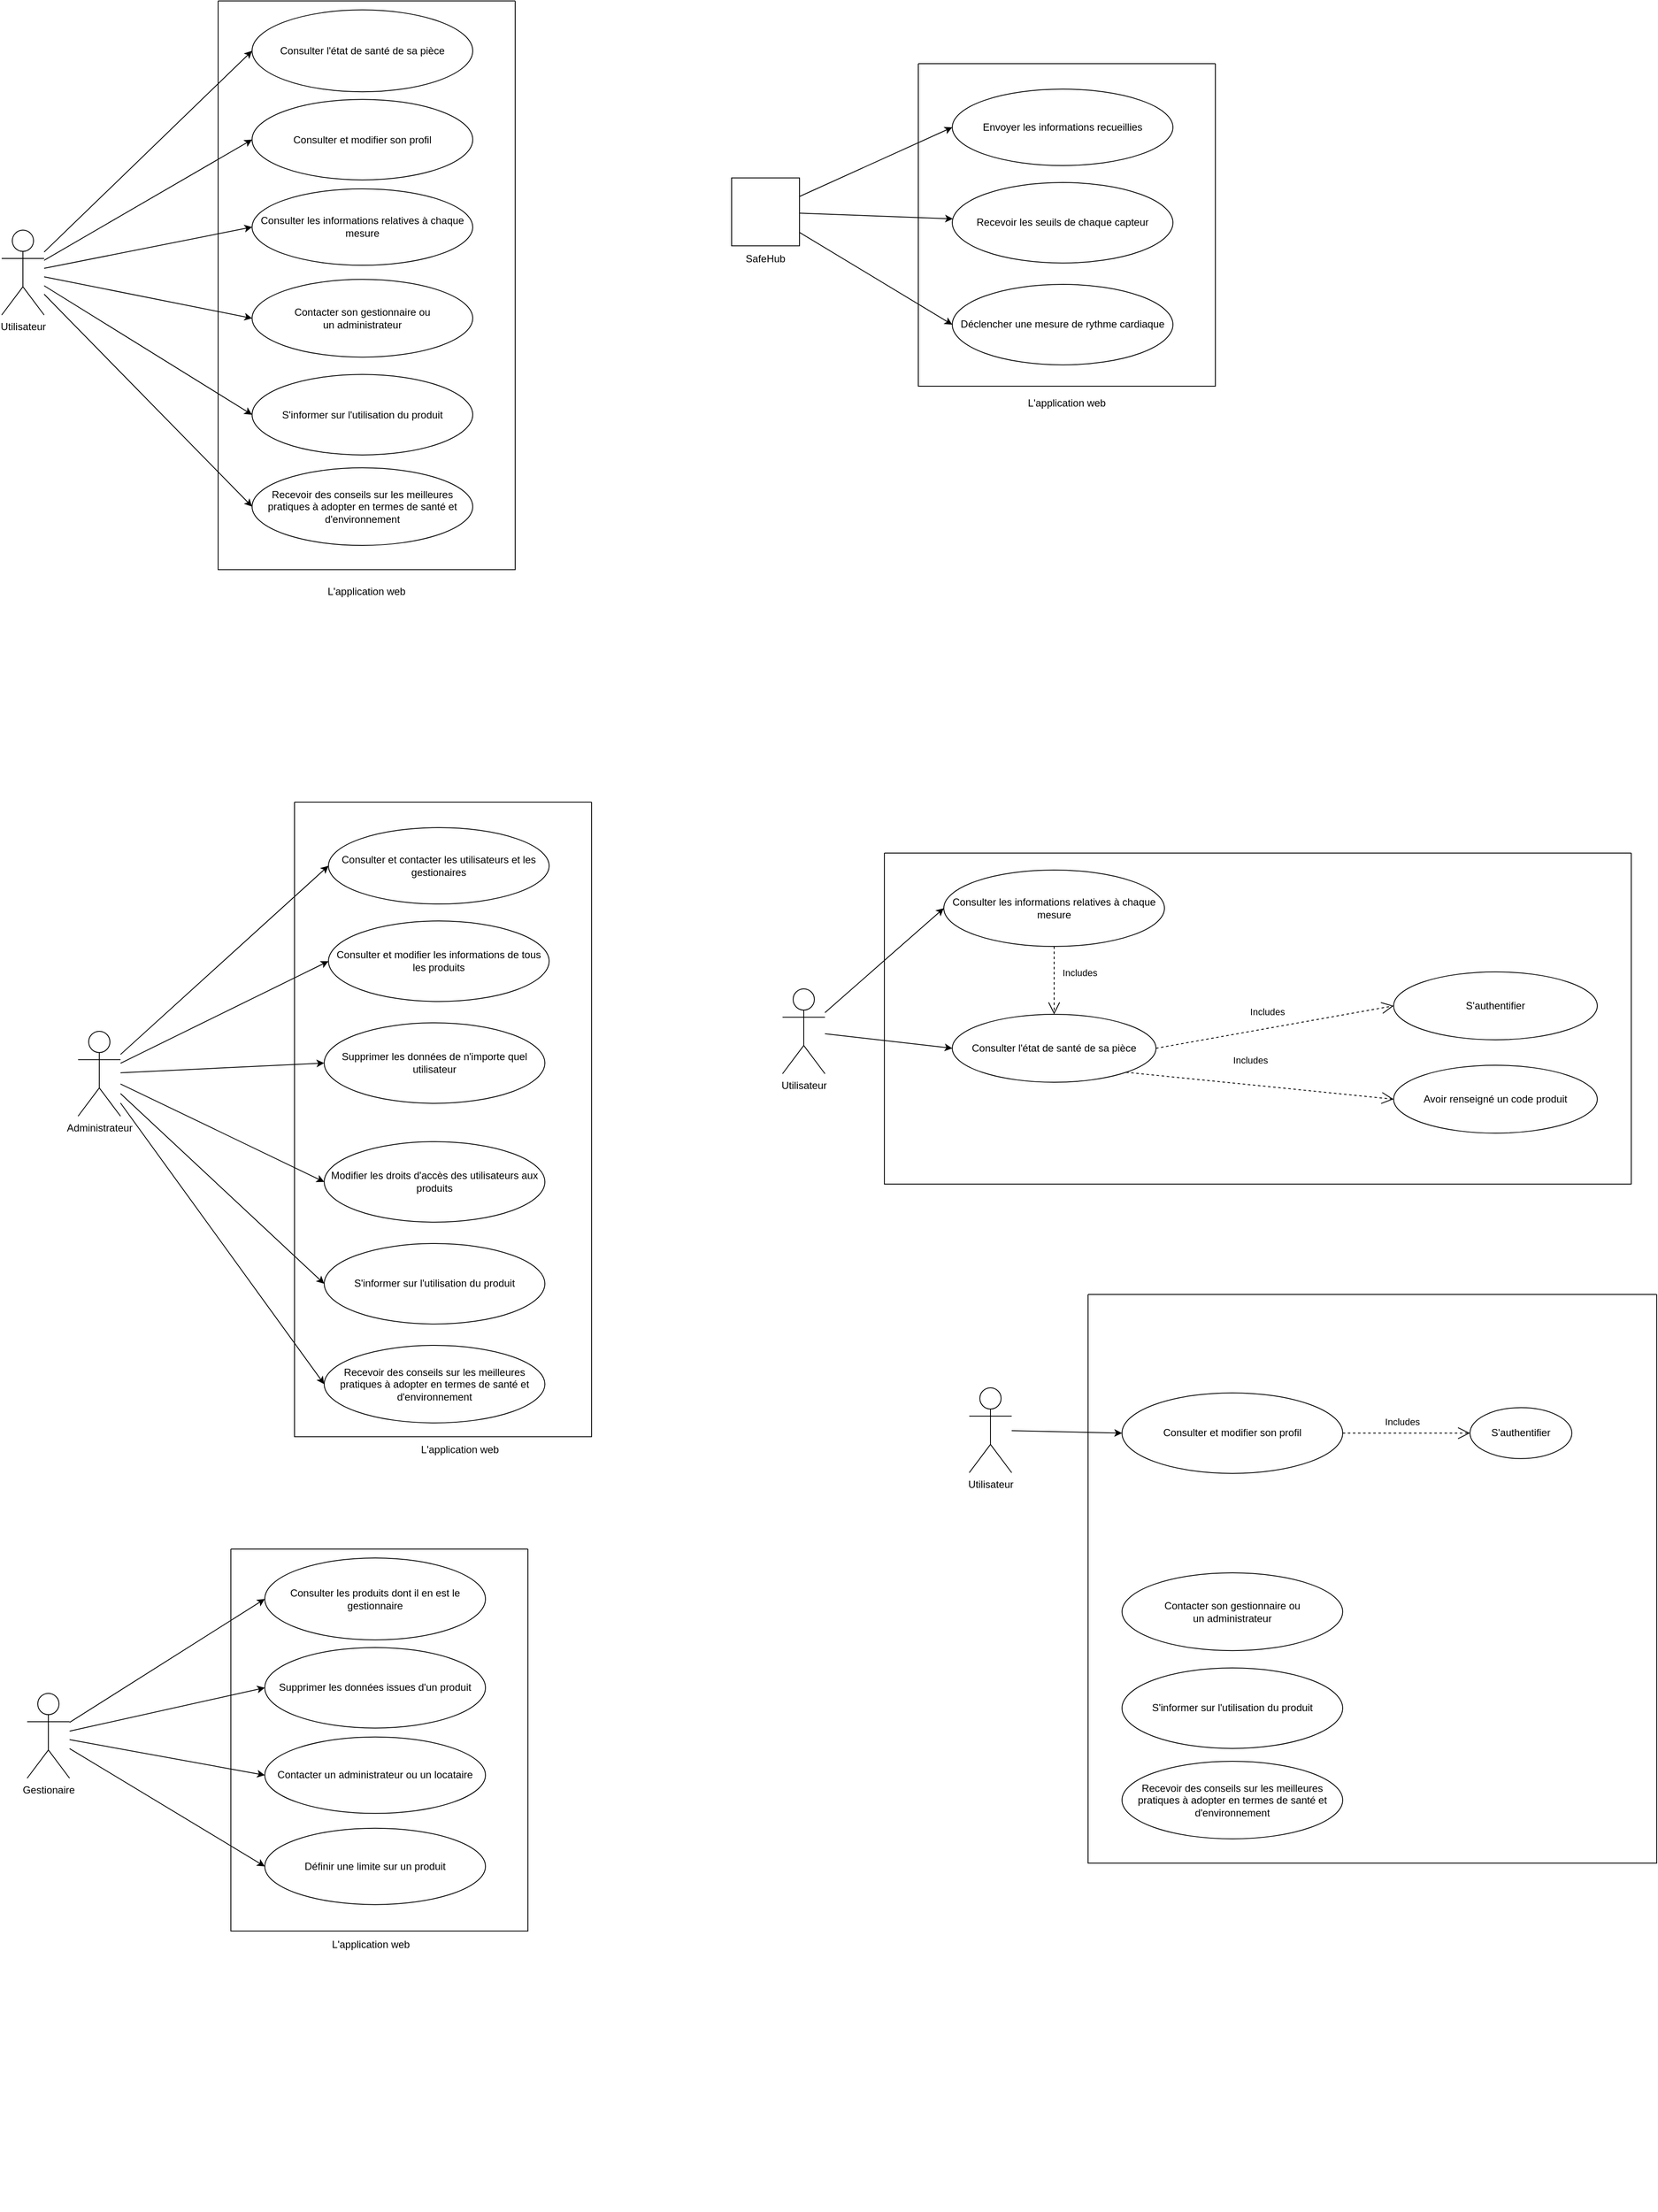 <mxfile version="20.4.0" type="github">
  <diagram name="Page-1" id="c4acf3e9-155e-7222-9cf6-157b1a14988f">
    <mxGraphModel dx="1414" dy="1642" grid="1" gridSize="10" guides="1" tooltips="1" connect="1" arrows="1" fold="1" page="1" pageScale="1" pageWidth="850" pageHeight="1100" background="none" math="0" shadow="0">
      <root>
        <mxCell id="0" />
        <mxCell id="1" parent="0" />
        <mxCell id="MRITQzIosKG4krWKa2Ue-18" value="" style="group" vertex="1" connectable="0" parent="1">
          <mxGeometry x="-730" y="-1033.87" width="715" height="779.25" as="geometry" />
        </mxCell>
        <mxCell id="NIwpA8V4qFF0zYfySLcn-9" value="" style="group" parent="MRITQzIosKG4krWKa2Ue-18" vertex="1" connectable="0">
          <mxGeometry x="255" width="460" height="779.25" as="geometry" />
        </mxCell>
        <mxCell id="MRITQzIosKG4krWKa2Ue-17" value="" style="group" vertex="1" connectable="0" parent="NIwpA8V4qFF0zYfySLcn-9">
          <mxGeometry width="350" height="779.25" as="geometry" />
        </mxCell>
        <mxCell id="NIwpA8V4qFF0zYfySLcn-1" value="" style="swimlane;startSize=0;" parent="MRITQzIosKG4krWKa2Ue-17" vertex="1">
          <mxGeometry width="350" height="670" as="geometry" />
        </mxCell>
        <mxCell id="NIwpA8V4qFF0zYfySLcn-3" value="Consulter l&#39;état de santé de sa pièce" style="ellipse;whiteSpace=wrap;html=1;" parent="NIwpA8V4qFF0zYfySLcn-1" vertex="1">
          <mxGeometry x="40" y="10.541" width="260" height="96.493" as="geometry" />
        </mxCell>
        <mxCell id="NIwpA8V4qFF0zYfySLcn-4" value="Consulter et modifier son profil" style="ellipse;whiteSpace=wrap;html=1;" parent="NIwpA8V4qFF0zYfySLcn-1" vertex="1">
          <mxGeometry x="40" y="115.952" width="260" height="94.87" as="geometry" />
        </mxCell>
        <mxCell id="NIwpA8V4qFF0zYfySLcn-5" value="Consulter les informations relatives à chaque mesure" style="ellipse;whiteSpace=wrap;html=1;" parent="NIwpA8V4qFF0zYfySLcn-1" vertex="1">
          <mxGeometry x="40" y="221.363" width="260" height="90.01" as="geometry" />
        </mxCell>
        <mxCell id="NIwpA8V4qFF0zYfySLcn-6" value="Contacter son gestionnaire ou &lt;br&gt;un administrateur" style="ellipse;whiteSpace=wrap;html=1;" parent="NIwpA8V4qFF0zYfySLcn-1" vertex="1">
          <mxGeometry x="40" y="327.997" width="260" height="91.634" as="geometry" />
        </mxCell>
        <mxCell id="NIwpA8V4qFF0zYfySLcn-12" value="S&#39;informer sur l&#39;utilisation du produit" style="ellipse;whiteSpace=wrap;html=1;" parent="NIwpA8V4qFF0zYfySLcn-1" vertex="1">
          <mxGeometry x="40" y="439.996" width="260" height="94.87" as="geometry" />
        </mxCell>
        <mxCell id="MRITQzIosKG4krWKa2Ue-5" value="Recevoir des conseils sur les meilleures pratiques à adopter en termes de santé et d&#39;environnement" style="ellipse;whiteSpace=wrap;html=1;" vertex="1" parent="NIwpA8V4qFF0zYfySLcn-1">
          <mxGeometry x="40" y="549.996" width="260" height="91.402" as="geometry" />
        </mxCell>
        <mxCell id="NIwpA8V4qFF0zYfySLcn-8" value="L&#39;application web" style="text;html=1;strokeColor=none;fillColor=none;align=center;verticalAlign=middle;whiteSpace=wrap;rounded=0;" parent="MRITQzIosKG4krWKa2Ue-17" vertex="1">
          <mxGeometry x="120" y="679.997" width="110" height="31.623" as="geometry" />
        </mxCell>
        <mxCell id="MRITQzIosKG4krWKa2Ue-16" value="" style="group" vertex="1" connectable="0" parent="MRITQzIosKG4krWKa2Ue-18">
          <mxGeometry y="270" width="50" height="100" as="geometry" />
        </mxCell>
        <mxCell id="yZuHFYj2gmYXXPLqkyUE-1" value="Utilisateur" style="shape=umlActor;verticalLabelPosition=bottom;verticalAlign=top;html=1;outlineConnect=0;" parent="MRITQzIosKG4krWKa2Ue-16" vertex="1">
          <mxGeometry width="50" height="100" as="geometry" />
        </mxCell>
        <mxCell id="MRITQzIosKG4krWKa2Ue-7" style="rounded=0;orthogonalLoop=1;jettySize=auto;html=1;entryX=0;entryY=0.5;entryDx=0;entryDy=0;" edge="1" parent="MRITQzIosKG4krWKa2Ue-18" source="yZuHFYj2gmYXXPLqkyUE-1" target="NIwpA8V4qFF0zYfySLcn-3">
          <mxGeometry relative="1" as="geometry" />
        </mxCell>
        <mxCell id="MRITQzIosKG4krWKa2Ue-8" style="edgeStyle=none;rounded=0;orthogonalLoop=1;jettySize=auto;html=1;entryX=0;entryY=0.5;entryDx=0;entryDy=0;" edge="1" parent="MRITQzIosKG4krWKa2Ue-18" source="yZuHFYj2gmYXXPLqkyUE-1" target="NIwpA8V4qFF0zYfySLcn-4">
          <mxGeometry relative="1" as="geometry">
            <mxPoint x="100" y="750" as="sourcePoint" />
          </mxGeometry>
        </mxCell>
        <mxCell id="MRITQzIosKG4krWKa2Ue-9" style="edgeStyle=none;rounded=0;orthogonalLoop=1;jettySize=auto;html=1;entryX=0;entryY=0.5;entryDx=0;entryDy=0;" edge="1" parent="MRITQzIosKG4krWKa2Ue-18" source="yZuHFYj2gmYXXPLqkyUE-1" target="NIwpA8V4qFF0zYfySLcn-5">
          <mxGeometry relative="1" as="geometry" />
        </mxCell>
        <mxCell id="MRITQzIosKG4krWKa2Ue-10" style="edgeStyle=none;rounded=0;orthogonalLoop=1;jettySize=auto;html=1;entryX=0;entryY=0.5;entryDx=0;entryDy=0;" edge="1" parent="MRITQzIosKG4krWKa2Ue-18" source="yZuHFYj2gmYXXPLqkyUE-1" target="NIwpA8V4qFF0zYfySLcn-6">
          <mxGeometry relative="1" as="geometry" />
        </mxCell>
        <mxCell id="MRITQzIosKG4krWKa2Ue-12" style="edgeStyle=none;rounded=0;orthogonalLoop=1;jettySize=auto;html=1;entryX=0;entryY=0.5;entryDx=0;entryDy=0;" edge="1" parent="MRITQzIosKG4krWKa2Ue-18" source="yZuHFYj2gmYXXPLqkyUE-1" target="NIwpA8V4qFF0zYfySLcn-12">
          <mxGeometry relative="1" as="geometry" />
        </mxCell>
        <mxCell id="MRITQzIosKG4krWKa2Ue-13" style="edgeStyle=none;rounded=0;orthogonalLoop=1;jettySize=auto;html=1;entryX=0;entryY=0.5;entryDx=0;entryDy=0;" edge="1" parent="MRITQzIosKG4krWKa2Ue-18" source="yZuHFYj2gmYXXPLqkyUE-1" target="MRITQzIosKG4krWKa2Ue-5">
          <mxGeometry relative="1" as="geometry" />
        </mxCell>
        <mxCell id="MRITQzIosKG4krWKa2Ue-19" value="" style="group" vertex="1" connectable="0" parent="1">
          <mxGeometry x="-640" y="-90" width="715" height="779.25" as="geometry" />
        </mxCell>
        <mxCell id="MRITQzIosKG4krWKa2Ue-20" value="" style="group" vertex="1" connectable="0" parent="MRITQzIosKG4krWKa2Ue-19">
          <mxGeometry x="255" width="460" height="779.25" as="geometry" />
        </mxCell>
        <mxCell id="MRITQzIosKG4krWKa2Ue-21" value="" style="group" vertex="1" connectable="0" parent="MRITQzIosKG4krWKa2Ue-20">
          <mxGeometry width="350" height="779.25" as="geometry" />
        </mxCell>
        <mxCell id="MRITQzIosKG4krWKa2Ue-22" value="" style="swimlane;startSize=0;" vertex="1" parent="MRITQzIosKG4krWKa2Ue-21">
          <mxGeometry width="350" height="747.63" as="geometry" />
        </mxCell>
        <mxCell id="MRITQzIosKG4krWKa2Ue-25" value="Consulter et contacter les utilisateurs et les gestionaires" style="ellipse;whiteSpace=wrap;html=1;" vertex="1" parent="MRITQzIosKG4krWKa2Ue-22">
          <mxGeometry x="40" y="30.003" width="260" height="90.01" as="geometry" />
        </mxCell>
        <mxCell id="MRITQzIosKG4krWKa2Ue-28" value="S&#39;informer sur l&#39;utilisation du produit" style="ellipse;whiteSpace=wrap;html=1;" vertex="1" parent="MRITQzIosKG4krWKa2Ue-22">
          <mxGeometry x="35" y="519.996" width="260" height="94.87" as="geometry" />
        </mxCell>
        <mxCell id="MRITQzIosKG4krWKa2Ue-29" value="Recevoir des conseils sur les meilleures pratiques à adopter en termes de santé et d&#39;environnement" style="ellipse;whiteSpace=wrap;html=1;" vertex="1" parent="MRITQzIosKG4krWKa2Ue-22">
          <mxGeometry x="35" y="639.996" width="260" height="91.402" as="geometry" />
        </mxCell>
        <mxCell id="MRITQzIosKG4krWKa2Ue-42" value="Consulter et modifier les informations de tous les produits" style="ellipse;whiteSpace=wrap;html=1;" vertex="1" parent="MRITQzIosKG4krWKa2Ue-22">
          <mxGeometry x="40" y="139.996" width="260" height="94.87" as="geometry" />
        </mxCell>
        <mxCell id="MRITQzIosKG4krWKa2Ue-43" value="Supprimer les données de n&#39;importe quel utilisateur" style="ellipse;whiteSpace=wrap;html=1;" vertex="1" parent="MRITQzIosKG4krWKa2Ue-22">
          <mxGeometry x="35" y="259.996" width="260" height="94.87" as="geometry" />
        </mxCell>
        <mxCell id="MRITQzIosKG4krWKa2Ue-44" value="Modifier les droits d&#39;accès des utilisateurs aux produits" style="ellipse;whiteSpace=wrap;html=1;" vertex="1" parent="MRITQzIosKG4krWKa2Ue-22">
          <mxGeometry x="35" y="399.996" width="260" height="94.87" as="geometry" />
        </mxCell>
        <mxCell id="MRITQzIosKG4krWKa2Ue-30" value="L&#39;application web" style="text;html=1;strokeColor=none;fillColor=none;align=center;verticalAlign=middle;whiteSpace=wrap;rounded=0;" vertex="1" parent="MRITQzIosKG4krWKa2Ue-21">
          <mxGeometry x="140" y="747.627" width="110" height="31.623" as="geometry" />
        </mxCell>
        <mxCell id="MRITQzIosKG4krWKa2Ue-31" value="" style="group" vertex="1" connectable="0" parent="MRITQzIosKG4krWKa2Ue-19">
          <mxGeometry y="270" width="50" height="100" as="geometry" />
        </mxCell>
        <mxCell id="MRITQzIosKG4krWKa2Ue-32" value="Administrateur" style="shape=umlActor;verticalLabelPosition=bottom;verticalAlign=top;html=1;outlineConnect=0;" vertex="1" parent="MRITQzIosKG4krWKa2Ue-31">
          <mxGeometry width="50" height="100" as="geometry" />
        </mxCell>
        <mxCell id="MRITQzIosKG4krWKa2Ue-35" style="edgeStyle=none;rounded=0;orthogonalLoop=1;jettySize=auto;html=1;entryX=0;entryY=0.5;entryDx=0;entryDy=0;" edge="1" parent="MRITQzIosKG4krWKa2Ue-19" source="MRITQzIosKG4krWKa2Ue-32" target="MRITQzIosKG4krWKa2Ue-25">
          <mxGeometry relative="1" as="geometry" />
        </mxCell>
        <mxCell id="MRITQzIosKG4krWKa2Ue-38" style="edgeStyle=none;rounded=0;orthogonalLoop=1;jettySize=auto;html=1;entryX=0;entryY=0.5;entryDx=0;entryDy=0;" edge="1" parent="MRITQzIosKG4krWKa2Ue-19" source="MRITQzIosKG4krWKa2Ue-32" target="MRITQzIosKG4krWKa2Ue-28">
          <mxGeometry relative="1" as="geometry" />
        </mxCell>
        <mxCell id="MRITQzIosKG4krWKa2Ue-39" style="edgeStyle=none;rounded=0;orthogonalLoop=1;jettySize=auto;html=1;entryX=0;entryY=0.5;entryDx=0;entryDy=0;" edge="1" parent="MRITQzIosKG4krWKa2Ue-19" source="MRITQzIosKG4krWKa2Ue-32" target="MRITQzIosKG4krWKa2Ue-29">
          <mxGeometry relative="1" as="geometry" />
        </mxCell>
        <mxCell id="MRITQzIosKG4krWKa2Ue-45" style="edgeStyle=none;rounded=0;orthogonalLoop=1;jettySize=auto;html=1;entryX=0;entryY=0.5;entryDx=0;entryDy=0;" edge="1" parent="MRITQzIosKG4krWKa2Ue-19" source="MRITQzIosKG4krWKa2Ue-32" target="MRITQzIosKG4krWKa2Ue-42">
          <mxGeometry relative="1" as="geometry" />
        </mxCell>
        <mxCell id="MRITQzIosKG4krWKa2Ue-46" style="edgeStyle=none;rounded=0;orthogonalLoop=1;jettySize=auto;html=1;entryX=0;entryY=0.5;entryDx=0;entryDy=0;" edge="1" parent="MRITQzIosKG4krWKa2Ue-19" source="MRITQzIosKG4krWKa2Ue-32" target="MRITQzIosKG4krWKa2Ue-43">
          <mxGeometry relative="1" as="geometry" />
        </mxCell>
        <mxCell id="MRITQzIosKG4krWKa2Ue-47" style="edgeStyle=none;rounded=0;orthogonalLoop=1;jettySize=auto;html=1;entryX=0;entryY=0.5;entryDx=0;entryDy=0;" edge="1" parent="MRITQzIosKG4krWKa2Ue-19" source="MRITQzIosKG4krWKa2Ue-32" target="MRITQzIosKG4krWKa2Ue-44">
          <mxGeometry relative="1" as="geometry" />
        </mxCell>
        <mxCell id="MRITQzIosKG4krWKa2Ue-48" value="" style="group" vertex="1" connectable="0" parent="1">
          <mxGeometry x="-715" y="790" width="715" height="779.25" as="geometry" />
        </mxCell>
        <mxCell id="MRITQzIosKG4krWKa2Ue-49" value="" style="group" vertex="1" connectable="0" parent="MRITQzIosKG4krWKa2Ue-48">
          <mxGeometry x="255" width="460" height="779.25" as="geometry" />
        </mxCell>
        <mxCell id="MRITQzIosKG4krWKa2Ue-50" value="" style="group" vertex="1" connectable="0" parent="MRITQzIosKG4krWKa2Ue-49">
          <mxGeometry width="350" height="779.25" as="geometry" />
        </mxCell>
        <mxCell id="MRITQzIosKG4krWKa2Ue-51" value="" style="swimlane;startSize=0;" vertex="1" parent="MRITQzIosKG4krWKa2Ue-50">
          <mxGeometry width="350" height="450" as="geometry" />
        </mxCell>
        <mxCell id="MRITQzIosKG4krWKa2Ue-52" value="Consulter les produits dont il en est le gestionnaire" style="ellipse;whiteSpace=wrap;html=1;" vertex="1" parent="MRITQzIosKG4krWKa2Ue-51">
          <mxGeometry x="40" y="10.541" width="260" height="96.493" as="geometry" />
        </mxCell>
        <mxCell id="MRITQzIosKG4krWKa2Ue-53" value="Supprimer les données issues d&#39;un produit" style="ellipse;whiteSpace=wrap;html=1;" vertex="1" parent="MRITQzIosKG4krWKa2Ue-51">
          <mxGeometry x="40" y="115.952" width="260" height="94.87" as="geometry" />
        </mxCell>
        <mxCell id="MRITQzIosKG4krWKa2Ue-54" value="Contacter un administrateur ou un locataire" style="ellipse;whiteSpace=wrap;html=1;" vertex="1" parent="MRITQzIosKG4krWKa2Ue-51">
          <mxGeometry x="40" y="221.363" width="260" height="90.01" as="geometry" />
        </mxCell>
        <mxCell id="MRITQzIosKG4krWKa2Ue-90" value="Définir une limite sur un produit" style="ellipse;whiteSpace=wrap;html=1;" vertex="1" parent="MRITQzIosKG4krWKa2Ue-51">
          <mxGeometry x="40" y="328.813" width="260" height="90.01" as="geometry" />
        </mxCell>
        <mxCell id="MRITQzIosKG4krWKa2Ue-59" value="L&#39;application web" style="text;html=1;strokeColor=none;fillColor=none;align=center;verticalAlign=middle;whiteSpace=wrap;rounded=0;" vertex="1" parent="MRITQzIosKG4krWKa2Ue-50">
          <mxGeometry x="110" y="449.997" width="110" height="31.623" as="geometry" />
        </mxCell>
        <mxCell id="MRITQzIosKG4krWKa2Ue-60" value="" style="group" vertex="1" connectable="0" parent="MRITQzIosKG4krWKa2Ue-48">
          <mxGeometry x="15" y="170" width="50" height="100" as="geometry" />
        </mxCell>
        <mxCell id="MRITQzIosKG4krWKa2Ue-61" value="Gestionaire" style="shape=umlActor;verticalLabelPosition=bottom;verticalAlign=top;html=1;outlineConnect=0;" vertex="1" parent="MRITQzIosKG4krWKa2Ue-60">
          <mxGeometry width="50" height="100" as="geometry" />
        </mxCell>
        <mxCell id="MRITQzIosKG4krWKa2Ue-62" style="rounded=0;orthogonalLoop=1;jettySize=auto;html=1;entryX=0;entryY=0.5;entryDx=0;entryDy=0;" edge="1" parent="MRITQzIosKG4krWKa2Ue-48" source="MRITQzIosKG4krWKa2Ue-61" target="MRITQzIosKG4krWKa2Ue-52">
          <mxGeometry relative="1" as="geometry" />
        </mxCell>
        <mxCell id="MRITQzIosKG4krWKa2Ue-63" style="edgeStyle=none;rounded=0;orthogonalLoop=1;jettySize=auto;html=1;entryX=0;entryY=0.5;entryDx=0;entryDy=0;" edge="1" parent="MRITQzIosKG4krWKa2Ue-48" source="MRITQzIosKG4krWKa2Ue-61" target="MRITQzIosKG4krWKa2Ue-53">
          <mxGeometry relative="1" as="geometry">
            <mxPoint x="100" y="750" as="sourcePoint" />
          </mxGeometry>
        </mxCell>
        <mxCell id="MRITQzIosKG4krWKa2Ue-64" style="edgeStyle=none;rounded=0;orthogonalLoop=1;jettySize=auto;html=1;entryX=0;entryY=0.5;entryDx=0;entryDy=0;" edge="1" parent="MRITQzIosKG4krWKa2Ue-48" source="MRITQzIosKG4krWKa2Ue-61" target="MRITQzIosKG4krWKa2Ue-54">
          <mxGeometry relative="1" as="geometry" />
        </mxCell>
        <mxCell id="MRITQzIosKG4krWKa2Ue-91" style="edgeStyle=none;rounded=0;orthogonalLoop=1;jettySize=auto;html=1;entryX=0;entryY=0.5;entryDx=0;entryDy=0;" edge="1" parent="MRITQzIosKG4krWKa2Ue-48" source="MRITQzIosKG4krWKa2Ue-61" target="MRITQzIosKG4krWKa2Ue-90">
          <mxGeometry relative="1" as="geometry" />
        </mxCell>
        <mxCell id="MRITQzIosKG4krWKa2Ue-106" value="" style="group" vertex="1" connectable="0" parent="1">
          <mxGeometry x="130" y="-960" width="570" height="779.25" as="geometry" />
        </mxCell>
        <mxCell id="MRITQzIosKG4krWKa2Ue-92" value="" style="group" vertex="1" connectable="0" parent="MRITQzIosKG4krWKa2Ue-106">
          <mxGeometry x="220" width="350" height="779.25" as="geometry" />
        </mxCell>
        <mxCell id="MRITQzIosKG4krWKa2Ue-105" value="" style="group" vertex="1" connectable="0" parent="MRITQzIosKG4krWKa2Ue-92">
          <mxGeometry width="350" height="416.24" as="geometry" />
        </mxCell>
        <mxCell id="MRITQzIosKG4krWKa2Ue-93" value="" style="swimlane;startSize=0;" vertex="1" parent="MRITQzIosKG4krWKa2Ue-105">
          <mxGeometry width="350" height="380" as="geometry" />
        </mxCell>
        <mxCell id="MRITQzIosKG4krWKa2Ue-94" value="Envoyer les informations recueillies" style="ellipse;whiteSpace=wrap;html=1;" vertex="1" parent="MRITQzIosKG4krWKa2Ue-93">
          <mxGeometry x="40" y="30.003" width="260" height="90.01" as="geometry" />
        </mxCell>
        <mxCell id="MRITQzIosKG4krWKa2Ue-97" value="Recevoir les seuils de chaque capteur" style="ellipse;whiteSpace=wrap;html=1;" vertex="1" parent="MRITQzIosKG4krWKa2Ue-93">
          <mxGeometry x="40" y="139.996" width="260" height="94.87" as="geometry" />
        </mxCell>
        <mxCell id="MRITQzIosKG4krWKa2Ue-98" value="Déclencher une mesure de rythme cardiaque" style="ellipse;whiteSpace=wrap;html=1;" vertex="1" parent="MRITQzIosKG4krWKa2Ue-93">
          <mxGeometry x="40" y="259.996" width="260" height="94.87" as="geometry" />
        </mxCell>
        <mxCell id="MRITQzIosKG4krWKa2Ue-100" value="L&#39;application web" style="text;html=1;strokeColor=none;fillColor=none;align=center;verticalAlign=middle;whiteSpace=wrap;rounded=0;" vertex="1" parent="MRITQzIosKG4krWKa2Ue-105">
          <mxGeometry x="120" y="384.617" width="110" height="31.623" as="geometry" />
        </mxCell>
        <mxCell id="MRITQzIosKG4krWKa2Ue-104" value="" style="group" vertex="1" connectable="0" parent="MRITQzIosKG4krWKa2Ue-106">
          <mxGeometry y="134.62" width="80" height="110" as="geometry" />
        </mxCell>
        <mxCell id="MRITQzIosKG4krWKa2Ue-3" value="" style="group" vertex="1" connectable="0" parent="MRITQzIosKG4krWKa2Ue-104">
          <mxGeometry width="80" height="110" as="geometry" />
        </mxCell>
        <mxCell id="MRITQzIosKG4krWKa2Ue-1" value="" style="whiteSpace=wrap;html=1;aspect=fixed;" vertex="1" parent="MRITQzIosKG4krWKa2Ue-3">
          <mxGeometry width="80" height="80" as="geometry" />
        </mxCell>
        <mxCell id="MRITQzIosKG4krWKa2Ue-2" value="SafeHub" style="text;html=1;strokeColor=none;fillColor=none;align=center;verticalAlign=middle;whiteSpace=wrap;rounded=0;" vertex="1" parent="MRITQzIosKG4krWKa2Ue-3">
          <mxGeometry x="10" y="80" width="60" height="30" as="geometry" />
        </mxCell>
        <mxCell id="MRITQzIosKG4krWKa2Ue-101" style="edgeStyle=none;rounded=0;orthogonalLoop=1;jettySize=auto;html=1;entryX=0;entryY=0.5;entryDx=0;entryDy=0;" edge="1" parent="MRITQzIosKG4krWKa2Ue-106" source="MRITQzIosKG4krWKa2Ue-1" target="MRITQzIosKG4krWKa2Ue-94">
          <mxGeometry relative="1" as="geometry" />
        </mxCell>
        <mxCell id="MRITQzIosKG4krWKa2Ue-102" style="edgeStyle=none;rounded=0;orthogonalLoop=1;jettySize=auto;html=1;" edge="1" parent="MRITQzIosKG4krWKa2Ue-106" source="MRITQzIosKG4krWKa2Ue-1" target="MRITQzIosKG4krWKa2Ue-97">
          <mxGeometry relative="1" as="geometry" />
        </mxCell>
        <mxCell id="MRITQzIosKG4krWKa2Ue-103" style="edgeStyle=none;rounded=0;orthogonalLoop=1;jettySize=auto;html=1;entryX=0;entryY=0.5;entryDx=0;entryDy=0;" edge="1" parent="MRITQzIosKG4krWKa2Ue-106" source="MRITQzIosKG4krWKa2Ue-1" target="MRITQzIosKG4krWKa2Ue-98">
          <mxGeometry relative="1" as="geometry" />
        </mxCell>
        <mxCell id="MRITQzIosKG4krWKa2Ue-109" value="" style="swimlane;startSize=0;" vertex="1" parent="1">
          <mxGeometry x="310" y="-30" width="880" height="390.01" as="geometry" />
        </mxCell>
        <mxCell id="MRITQzIosKG4krWKa2Ue-111" value="Avoir renseigné un code produit" style="ellipse;whiteSpace=wrap;html=1;" vertex="1" parent="MRITQzIosKG4krWKa2Ue-109">
          <mxGeometry x="600" y="250" width="240" height="80" as="geometry" />
        </mxCell>
        <mxCell id="MRITQzIosKG4krWKa2Ue-112" value="S&#39;authentifier" style="ellipse;whiteSpace=wrap;html=1;" vertex="1" parent="MRITQzIosKG4krWKa2Ue-109">
          <mxGeometry x="600" y="140" width="240" height="80" as="geometry" />
        </mxCell>
        <mxCell id="MRITQzIosKG4krWKa2Ue-110" value="Consulter l&#39;état de santé de sa pièce" style="ellipse;whiteSpace=wrap;html=1;" vertex="1" parent="MRITQzIosKG4krWKa2Ue-109">
          <mxGeometry x="80" y="190" width="240" height="80" as="geometry" />
        </mxCell>
        <mxCell id="MRITQzIosKG4krWKa2Ue-124" value="Includes" style="endArrow=open;endSize=12;dashed=1;html=1;rounded=0;exitX=1;exitY=0.5;exitDx=0;exitDy=0;entryX=0;entryY=0.5;entryDx=0;entryDy=0;" edge="1" parent="MRITQzIosKG4krWKa2Ue-109" source="MRITQzIosKG4krWKa2Ue-110" target="MRITQzIosKG4krWKa2Ue-112">
          <mxGeometry x="-0.039" y="19" width="160" relative="1" as="geometry">
            <mxPoint x="380" y="290" as="sourcePoint" />
            <mxPoint x="540" y="290" as="targetPoint" />
            <mxPoint as="offset" />
          </mxGeometry>
        </mxCell>
        <mxCell id="MRITQzIosKG4krWKa2Ue-127" value="Includes" style="endArrow=open;endSize=12;dashed=1;html=1;rounded=0;exitX=1;exitY=1;exitDx=0;exitDy=0;entryX=0;entryY=0.5;entryDx=0;entryDy=0;" edge="1" parent="MRITQzIosKG4krWKa2Ue-109" source="MRITQzIosKG4krWKa2Ue-110" target="MRITQzIosKG4krWKa2Ue-111">
          <mxGeometry x="-0.085" y="29" width="160" relative="1" as="geometry">
            <mxPoint x="100" y="410" as="sourcePoint" />
            <mxPoint x="260" y="410" as="targetPoint" />
            <mxPoint x="-1" as="offset" />
          </mxGeometry>
        </mxCell>
        <mxCell id="MRITQzIosKG4krWKa2Ue-138" value="Consulter les informations relatives à chaque mesure" style="ellipse;whiteSpace=wrap;html=1;" vertex="1" parent="MRITQzIosKG4krWKa2Ue-109">
          <mxGeometry x="70" y="20.003" width="260" height="90.01" as="geometry" />
        </mxCell>
        <mxCell id="MRITQzIosKG4krWKa2Ue-139" value="Includes" style="endArrow=open;endSize=12;dashed=1;html=1;rounded=0;exitX=0.5;exitY=1;exitDx=0;exitDy=0;entryX=0.5;entryY=0;entryDx=0;entryDy=0;" edge="1" parent="MRITQzIosKG4krWKa2Ue-109" source="MRITQzIosKG4krWKa2Ue-138" target="MRITQzIosKG4krWKa2Ue-110">
          <mxGeometry x="-0.25" y="30" width="160" relative="1" as="geometry">
            <mxPoint x="340.0" y="240" as="sourcePoint" />
            <mxPoint x="610.0" y="190" as="targetPoint" />
            <mxPoint y="1" as="offset" />
          </mxGeometry>
        </mxCell>
        <mxCell id="MRITQzIosKG4krWKa2Ue-113" value="" style="group" vertex="1" connectable="0" parent="1">
          <mxGeometry x="190" y="130" width="50" height="100" as="geometry" />
        </mxCell>
        <mxCell id="MRITQzIosKG4krWKa2Ue-114" value="Utilisateur" style="shape=umlActor;verticalLabelPosition=bottom;verticalAlign=top;html=1;outlineConnect=0;" vertex="1" parent="MRITQzIosKG4krWKa2Ue-113">
          <mxGeometry width="50" height="100" as="geometry" />
        </mxCell>
        <mxCell id="MRITQzIosKG4krWKa2Ue-115" style="edgeStyle=none;rounded=0;orthogonalLoop=1;jettySize=auto;html=1;entryX=0;entryY=0.5;entryDx=0;entryDy=0;" edge="1" parent="1" source="MRITQzIosKG4krWKa2Ue-114" target="MRITQzIosKG4krWKa2Ue-110">
          <mxGeometry relative="1" as="geometry" />
        </mxCell>
        <mxCell id="MRITQzIosKG4krWKa2Ue-128" value="" style="swimlane;startSize=0;" vertex="1" parent="1">
          <mxGeometry x="550" y="490" width="670" height="670" as="geometry" />
        </mxCell>
        <mxCell id="MRITQzIosKG4krWKa2Ue-130" value="Consulter et modifier son profil" style="ellipse;whiteSpace=wrap;html=1;" vertex="1" parent="MRITQzIosKG4krWKa2Ue-128">
          <mxGeometry x="40" y="115.952" width="260" height="94.87" as="geometry" />
        </mxCell>
        <mxCell id="MRITQzIosKG4krWKa2Ue-132" value="Contacter son gestionnaire ou &lt;br&gt;un administrateur" style="ellipse;whiteSpace=wrap;html=1;" vertex="1" parent="MRITQzIosKG4krWKa2Ue-128">
          <mxGeometry x="40" y="327.997" width="260" height="91.634" as="geometry" />
        </mxCell>
        <mxCell id="MRITQzIosKG4krWKa2Ue-133" value="S&#39;informer sur l&#39;utilisation du produit" style="ellipse;whiteSpace=wrap;html=1;" vertex="1" parent="MRITQzIosKG4krWKa2Ue-128">
          <mxGeometry x="40" y="439.996" width="260" height="94.87" as="geometry" />
        </mxCell>
        <mxCell id="MRITQzIosKG4krWKa2Ue-134" value="Recevoir des conseils sur les meilleures pratiques à adopter en termes de santé et d&#39;environnement" style="ellipse;whiteSpace=wrap;html=1;" vertex="1" parent="MRITQzIosKG4krWKa2Ue-128">
          <mxGeometry x="40" y="549.996" width="260" height="91.402" as="geometry" />
        </mxCell>
        <mxCell id="MRITQzIosKG4krWKa2Ue-135" value="" style="group" vertex="1" connectable="0" parent="1">
          <mxGeometry x="410" y="600" width="50" height="100" as="geometry" />
        </mxCell>
        <mxCell id="MRITQzIosKG4krWKa2Ue-136" value="Utilisateur" style="shape=umlActor;verticalLabelPosition=bottom;verticalAlign=top;html=1;outlineConnect=0;" vertex="1" parent="MRITQzIosKG4krWKa2Ue-135">
          <mxGeometry width="50" height="100" as="geometry" />
        </mxCell>
        <mxCell id="MRITQzIosKG4krWKa2Ue-141" style="edgeStyle=none;rounded=0;orthogonalLoop=1;jettySize=auto;html=1;entryX=0;entryY=0.5;entryDx=0;entryDy=0;" edge="1" parent="1" source="MRITQzIosKG4krWKa2Ue-114" target="MRITQzIosKG4krWKa2Ue-138">
          <mxGeometry relative="1" as="geometry" />
        </mxCell>
        <mxCell id="MRITQzIosKG4krWKa2Ue-142" style="edgeStyle=none;rounded=0;orthogonalLoop=1;jettySize=auto;html=1;entryX=0;entryY=0.5;entryDx=0;entryDy=0;" edge="1" parent="1" source="MRITQzIosKG4krWKa2Ue-136" target="MRITQzIosKG4krWKa2Ue-130">
          <mxGeometry relative="1" as="geometry" />
        </mxCell>
        <mxCell id="MRITQzIosKG4krWKa2Ue-143" value="S&#39;authentifier" style="ellipse;whiteSpace=wrap;html=1;" vertex="1" parent="1">
          <mxGeometry x="1000" y="623.387" width="120" height="60" as="geometry" />
        </mxCell>
        <mxCell id="MRITQzIosKG4krWKa2Ue-145" value="Includes" style="endArrow=open;endSize=12;dashed=1;html=1;rounded=0;exitX=1;exitY=0.5;exitDx=0;exitDy=0;entryX=0;entryY=0.5;entryDx=0;entryDy=0;" edge="1" parent="1" source="MRITQzIosKG4krWKa2Ue-130" target="MRITQzIosKG4krWKa2Ue-143">
          <mxGeometry x="-0.067" y="13" width="160" relative="1" as="geometry">
            <mxPoint x="900" y="850" as="sourcePoint" />
            <mxPoint x="1060" y="850" as="targetPoint" />
            <mxPoint as="offset" />
          </mxGeometry>
        </mxCell>
      </root>
    </mxGraphModel>
  </diagram>
</mxfile>
